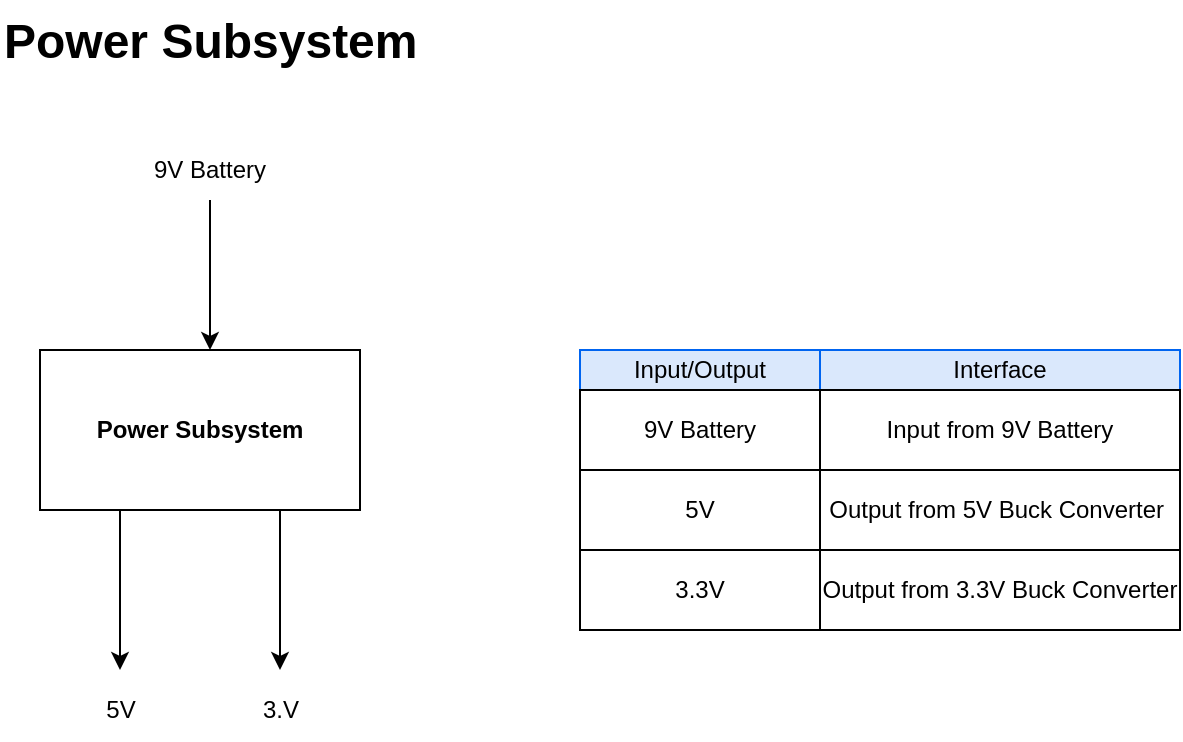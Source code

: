 <mxfile version="28.1.2">
  <diagram name="Page-1" id="M7yt0uEMWB547Te_AfWl">
    <mxGraphModel dx="2514" dy="1444" grid="1" gridSize="10" guides="1" tooltips="1" connect="1" arrows="1" fold="1" page="1" pageScale="1" pageWidth="850" pageHeight="1100" math="0" shadow="0">
      <root>
        <mxCell id="0" />
        <mxCell id="1" parent="0" />
        <mxCell id="dWiQfd8XXGTzeeqTbXw0-1" value="&lt;b&gt;Power Subsystem&lt;/b&gt;" style="rounded=0;whiteSpace=wrap;html=1;" vertex="1" parent="1">
          <mxGeometry x="220" y="345" width="160" height="80" as="geometry" />
        </mxCell>
        <mxCell id="dWiQfd8XXGTzeeqTbXw0-2" value="&lt;h1 style=&quot;margin-top: 0px;&quot;&gt;Power Subsystem&lt;/h1&gt;" style="text;html=1;whiteSpace=wrap;overflow=hidden;rounded=0;" vertex="1" parent="1">
          <mxGeometry x="200" y="170" width="230" height="40" as="geometry" />
        </mxCell>
        <mxCell id="dWiQfd8XXGTzeeqTbXw0-3" value="" style="endArrow=classic;html=1;rounded=0;exitX=0.25;exitY=1;exitDx=0;exitDy=0;" edge="1" parent="1" source="dWiQfd8XXGTzeeqTbXw0-1">
          <mxGeometry width="50" height="50" relative="1" as="geometry">
            <mxPoint x="500" y="455" as="sourcePoint" />
            <mxPoint x="260" y="505" as="targetPoint" />
          </mxGeometry>
        </mxCell>
        <mxCell id="dWiQfd8XXGTzeeqTbXw0-7" value="" style="endArrow=classic;html=1;rounded=0;exitX=0.75;exitY=1;exitDx=0;exitDy=0;" edge="1" parent="1" source="dWiQfd8XXGTzeeqTbXw0-1">
          <mxGeometry width="50" height="50" relative="1" as="geometry">
            <mxPoint x="340" y="425" as="sourcePoint" />
            <mxPoint x="340" y="505" as="targetPoint" />
          </mxGeometry>
        </mxCell>
        <mxCell id="dWiQfd8XXGTzeeqTbXw0-8" value="5V" style="text;html=1;align=center;verticalAlign=middle;resizable=0;points=[];autosize=1;strokeColor=none;fillColor=none;" vertex="1" parent="1">
          <mxGeometry x="240" y="510" width="40" height="30" as="geometry" />
        </mxCell>
        <mxCell id="dWiQfd8XXGTzeeqTbXw0-10" value="3.V" style="text;html=1;align=center;verticalAlign=middle;resizable=0;points=[];autosize=1;strokeColor=none;fillColor=none;" vertex="1" parent="1">
          <mxGeometry x="320" y="510" width="40" height="30" as="geometry" />
        </mxCell>
        <mxCell id="dWiQfd8XXGTzeeqTbXw0-11" style="edgeStyle=orthogonalEdgeStyle;rounded=0;orthogonalLoop=1;jettySize=auto;html=1;exitX=0.5;exitY=1;exitDx=0;exitDy=0;entryX=0.25;entryY=0;entryDx=0;entryDy=0;" edge="1" parent="1" source="dWiQfd8XXGTzeeqTbXw0-12">
          <mxGeometry relative="1" as="geometry">
            <mxPoint x="305" y="345" as="targetPoint" />
          </mxGeometry>
        </mxCell>
        <mxCell id="dWiQfd8XXGTzeeqTbXw0-12" value="9V Battery" style="text;html=1;align=center;verticalAlign=middle;whiteSpace=wrap;rounded=0;" vertex="1" parent="1">
          <mxGeometry x="275" y="240" width="60" height="30" as="geometry" />
        </mxCell>
        <mxCell id="dWiQfd8XXGTzeeqTbXw0-13" value="Input/Output" style="rounded=0;whiteSpace=wrap;html=1;align=center;fillColor=#dae8fc;strokeColor=light-dark(#0064f0, #5c79a3);" vertex="1" parent="1">
          <mxGeometry x="490" y="345" width="120" height="20" as="geometry" />
        </mxCell>
        <mxCell id="dWiQfd8XXGTzeeqTbXw0-14" value="Interface" style="rounded=0;whiteSpace=wrap;html=1;align=center;fillColor=#dae8fc;strokeColor=light-dark(#0064F0,#5C79A3);" vertex="1" parent="1">
          <mxGeometry x="610" y="345" width="180" height="20" as="geometry" />
        </mxCell>
        <mxCell id="dWiQfd8XXGTzeeqTbXw0-15" value="9V Battery" style="rounded=0;whiteSpace=wrap;html=1;" vertex="1" parent="1">
          <mxGeometry x="490" y="365" width="120" height="40" as="geometry" />
        </mxCell>
        <mxCell id="dWiQfd8XXGTzeeqTbXw0-16" value="Input from 9V Battery" style="rounded=0;whiteSpace=wrap;html=1;" vertex="1" parent="1">
          <mxGeometry x="610" y="365" width="180" height="40" as="geometry" />
        </mxCell>
        <mxCell id="dWiQfd8XXGTzeeqTbXw0-17" value="5V" style="rounded=0;whiteSpace=wrap;html=1;" vertex="1" parent="1">
          <mxGeometry x="490" y="405" width="120" height="40" as="geometry" />
        </mxCell>
        <mxCell id="dWiQfd8XXGTzeeqTbXw0-18" value="Output from 5V Buck Converter&amp;nbsp;" style="rounded=0;whiteSpace=wrap;html=1;" vertex="1" parent="1">
          <mxGeometry x="610" y="405" width="180" height="40" as="geometry" />
        </mxCell>
        <mxCell id="dWiQfd8XXGTzeeqTbXw0-19" value="3.3V" style="rounded=0;whiteSpace=wrap;html=1;" vertex="1" parent="1">
          <mxGeometry x="490" y="445" width="120" height="40" as="geometry" />
        </mxCell>
        <mxCell id="dWiQfd8XXGTzeeqTbXw0-20" value="Output from 3.3V Buck Converter" style="rounded=0;whiteSpace=wrap;html=1;" vertex="1" parent="1">
          <mxGeometry x="610" y="445" width="180" height="40" as="geometry" />
        </mxCell>
      </root>
    </mxGraphModel>
  </diagram>
</mxfile>

